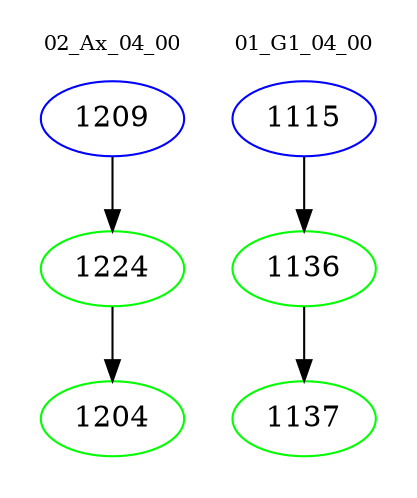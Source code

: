 digraph{
subgraph cluster_0 {
color = white
label = "02_Ax_04_00";
fontsize=10;
T0_1209 [label="1209", color="blue"]
T0_1209 -> T0_1224 [color="black"]
T0_1224 [label="1224", color="green"]
T0_1224 -> T0_1204 [color="black"]
T0_1204 [label="1204", color="green"]
}
subgraph cluster_1 {
color = white
label = "01_G1_04_00";
fontsize=10;
T1_1115 [label="1115", color="blue"]
T1_1115 -> T1_1136 [color="black"]
T1_1136 [label="1136", color="green"]
T1_1136 -> T1_1137 [color="black"]
T1_1137 [label="1137", color="green"]
}
}

